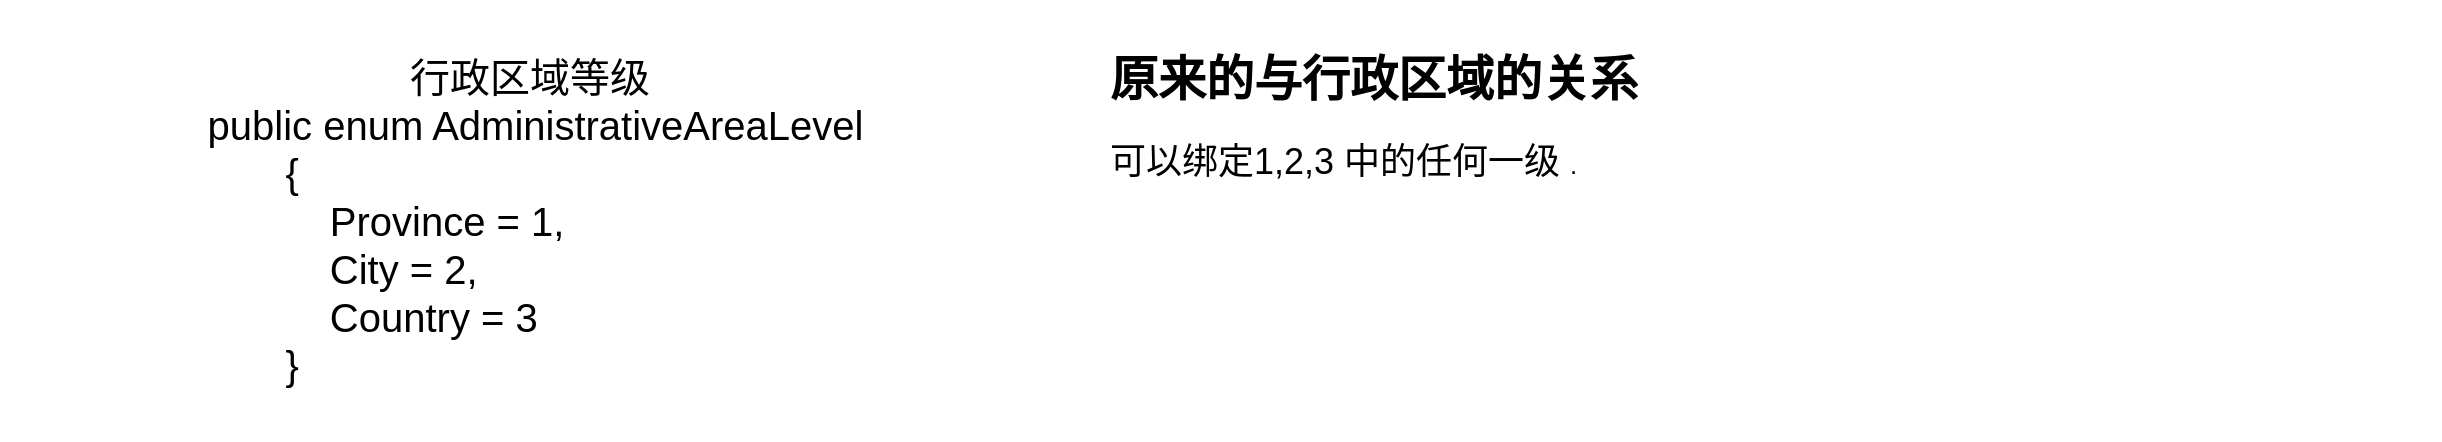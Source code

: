<mxfile version="21.2.1" type="github">
  <diagram name="第 1 页" id="_HRCpeTWt7-0wFq4Uj5g">
    <mxGraphModel dx="1434" dy="764" grid="1" gridSize="10" guides="1" tooltips="1" connect="1" arrows="1" fold="1" page="1" pageScale="1" pageWidth="4681" pageHeight="3300" math="0" shadow="0">
      <root>
        <mxCell id="0" />
        <mxCell id="1" parent="0" />
        <mxCell id="ZzCMyEGWLXBiaregX_S5-1" value="&lt;font style=&quot;font-size: 20px;&quot;&gt;行政区域等级&lt;br&gt;&lt;/font&gt;&lt;div style=&quot;font-size: 20px;&quot;&gt;&lt;font style=&quot;font-size: 20px;&quot;&gt;&amp;nbsp;public enum AdministrativeAreaLevel&lt;/font&gt;&lt;/div&gt;&lt;div style=&quot;text-align: left; font-size: 20px;&quot;&gt;&lt;font style=&quot;font-size: 20px;&quot;&gt;&amp;nbsp; &amp;nbsp; &amp;nbsp; &amp;nbsp; {&lt;/font&gt;&lt;/div&gt;&lt;div style=&quot;text-align: left; font-size: 20px;&quot;&gt;&lt;font style=&quot;font-size: 20px;&quot;&gt;&amp;nbsp; &amp;nbsp; &amp;nbsp; &amp;nbsp; &amp;nbsp; &amp;nbsp; Province = 1,&lt;/font&gt;&lt;/div&gt;&lt;div style=&quot;text-align: left; font-size: 20px;&quot;&gt;&lt;font style=&quot;font-size: 20px;&quot;&gt;&amp;nbsp; &amp;nbsp; &amp;nbsp; &amp;nbsp; &amp;nbsp; &amp;nbsp; City = 2,&lt;/font&gt;&lt;/div&gt;&lt;div style=&quot;text-align: left; font-size: 20px;&quot;&gt;&lt;font style=&quot;font-size: 20px;&quot;&gt;&amp;nbsp; &amp;nbsp; &amp;nbsp; &amp;nbsp; &amp;nbsp; &amp;nbsp; Country = 3&lt;/font&gt;&lt;/div&gt;&lt;div style=&quot;text-align: left; font-size: 20px;&quot;&gt;&lt;font style=&quot;font-size: 20px;&quot;&gt;&amp;nbsp; &amp;nbsp; &amp;nbsp; &amp;nbsp; }&lt;/font&gt;&lt;/div&gt;" style="text;html=1;strokeColor=none;fillColor=none;align=center;verticalAlign=middle;whiteSpace=wrap;rounded=0;" vertex="1" parent="1">
          <mxGeometry x="40" y="60" width="530" height="220" as="geometry" />
        </mxCell>
        <mxCell id="ZzCMyEGWLXBiaregX_S5-2" value="&lt;h1&gt;原来的与行政区域的关系&lt;/h1&gt;&lt;p style=&quot;&quot;&gt;&lt;font style=&quot;font-size: 18px;&quot;&gt;可以绑定1,2,3 中的任何一级 &lt;/font&gt;&lt;span style=&quot;font-size: 13px;&quot;&gt;.&lt;/span&gt;&lt;/p&gt;" style="text;html=1;strokeColor=none;fillColor=none;spacing=5;spacingTop=-20;whiteSpace=wrap;overflow=hidden;rounded=0;" vertex="1" parent="1">
          <mxGeometry x="590" y="80" width="670" height="170" as="geometry" />
        </mxCell>
      </root>
    </mxGraphModel>
  </diagram>
</mxfile>
